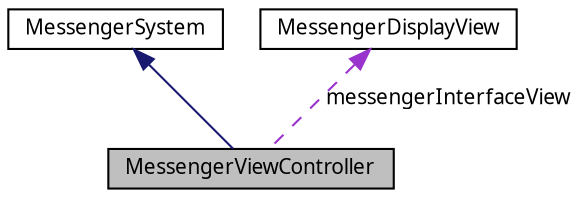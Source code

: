 digraph G
{
  edge [fontname="FreeSans.ttf",fontsize="10",labelfontname="FreeSans.ttf",labelfontsize="10"];
  node [fontname="FreeSans.ttf",fontsize="10",shape=record];
  Node1 [label="MessengerViewController",height=0.2,width=0.4,color="black", fillcolor="grey75", style="filled" fontcolor="black"];
  Node2 -> Node1 [dir=back,color="midnightblue",fontsize="10",style="solid",fontname="FreeSans.ttf"];
  Node2 [label="MessengerSystem",height=0.2,width=0.4,color="black", fillcolor="white", style="filled",URL="$dc/dc9/interface_messenger_system.html"];
  Node3 -> Node1 [dir=back,color="darkorchid3",fontsize="10",style="dashed",label="messengerInterfaceView",fontname="FreeSans.ttf"];
  Node3 [label="MessengerDisplayView",height=0.2,width=0.4,color="black", fillcolor="white", style="filled",URL="$d8/d39/interface_messenger_display_view.html"];
}

